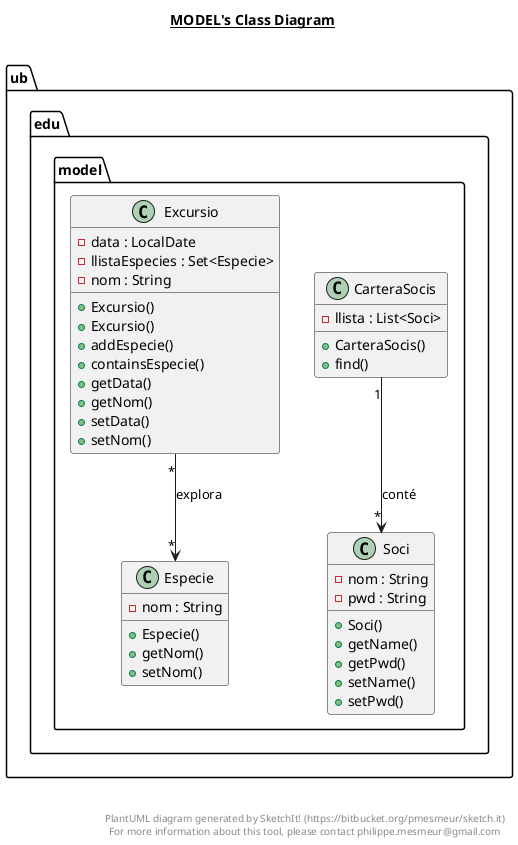 @startuml

title __MODEL's Class Diagram__\n

  namespace ub.edu.model {
    class ub.edu.model.CarteraSocis {
        - llista : List<Soci>
        + CarteraSocis()
        + find()
    }
  }
  

  namespace ub.edu.model {
    class ub.edu.model.Especie {
        - nom : String
        + Especie()
        + getNom()
        + setNom()
    }
  }
  

  namespace ub.edu.model {
    class ub.edu.model.Excursio {
        - data : LocalDate
        - llistaEspecies : Set<Especie>
        - nom : String
        + Excursio()
        + Excursio()
        + addEspecie()
        + containsEspecie()
        + getData()
        + getNom()
        + setData()
        + setNom()
    }
  }
  

  namespace ub.edu.model {
    class ub.edu.model.Soci {
        - nom : String
        - pwd : String
        + Soci()
        + getName()
        + getPwd()
        + setName()
        + setPwd()
    }
  }
  
namespace ub.edu.model {
CarteraSocis "1" --> "*" Soci: conté
Excursio "*" -->"*" Especie: explora
}


right footer


PlantUML diagram generated by SketchIt! (https://bitbucket.org/pmesmeur/sketch.it)
For more information about this tool, please contact philippe.mesmeur@gmail.com
endfooter

@enduml
